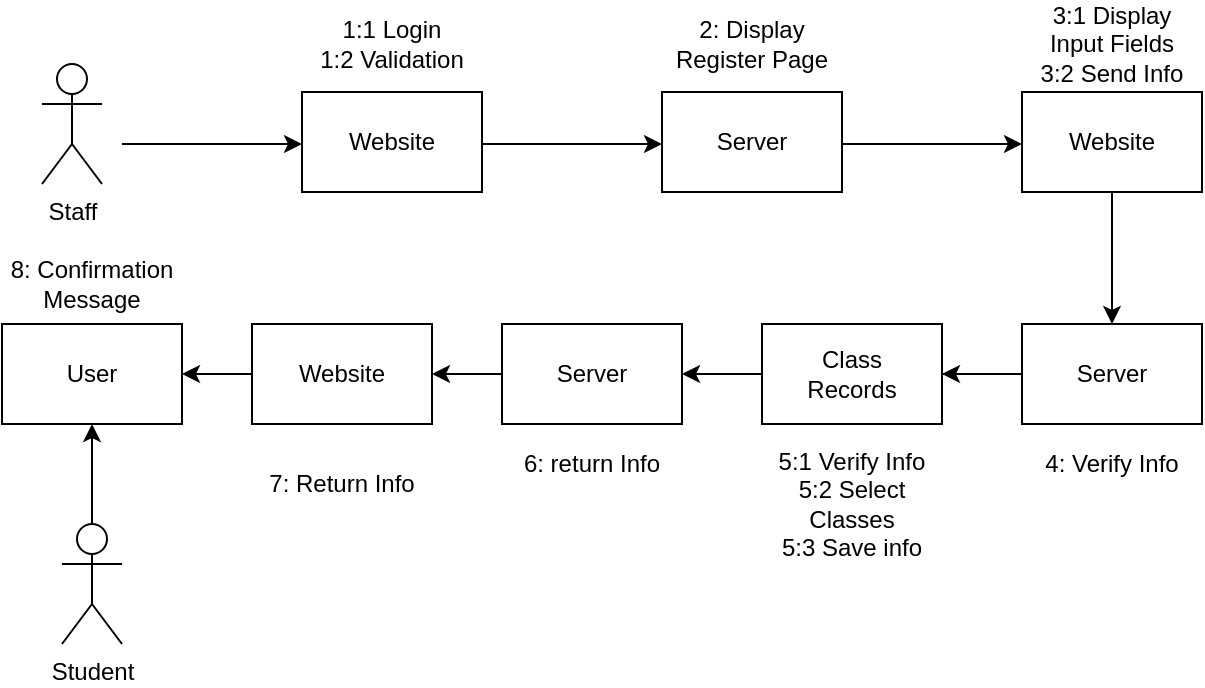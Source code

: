 <mxfile version="14.2.9" type="github" pages="2">
  <diagram id="4GrkxdD4KADzTD2SFAFI" name="Page-1">
    <mxGraphModel dx="1727" dy="857" grid="1" gridSize="10" guides="1" tooltips="1" connect="1" arrows="1" fold="1" page="1" pageScale="1" pageWidth="850" pageHeight="1100" math="0" shadow="0">
      <root>
        <mxCell id="0" />
        <mxCell id="1" parent="0" />
        <mxCell id="Fd3TnPo27QrgVxgfmO0y-1" value="Staff" style="shape=umlActor;verticalLabelPosition=bottom;verticalAlign=top;html=1;outlineConnect=0;" vertex="1" parent="1">
          <mxGeometry x="40" y="40" width="30" height="60" as="geometry" />
        </mxCell>
        <mxCell id="Fd3TnPo27QrgVxgfmO0y-2" value="" style="endArrow=classic;html=1;" edge="1" parent="1">
          <mxGeometry width="50" height="50" relative="1" as="geometry">
            <mxPoint x="80" y="80" as="sourcePoint" />
            <mxPoint x="170" y="80" as="targetPoint" />
          </mxGeometry>
        </mxCell>
        <mxCell id="Fd3TnPo27QrgVxgfmO0y-3" value="" style="rounded=0;whiteSpace=wrap;html=1;" vertex="1" parent="1">
          <mxGeometry x="170" y="54" width="90" height="50" as="geometry" />
        </mxCell>
        <mxCell id="Fd3TnPo27QrgVxgfmO0y-4" value="Website" style="text;html=1;strokeColor=none;fillColor=none;align=center;verticalAlign=middle;whiteSpace=wrap;rounded=0;" vertex="1" parent="1">
          <mxGeometry x="195" y="69" width="40" height="20" as="geometry" />
        </mxCell>
        <mxCell id="Fd3TnPo27QrgVxgfmO0y-5" value="" style="endArrow=classic;html=1;" edge="1" parent="1">
          <mxGeometry width="50" height="50" relative="1" as="geometry">
            <mxPoint x="260" y="80" as="sourcePoint" />
            <mxPoint x="350" y="80" as="targetPoint" />
          </mxGeometry>
        </mxCell>
        <mxCell id="Fd3TnPo27QrgVxgfmO0y-6" value="" style="rounded=0;whiteSpace=wrap;html=1;" vertex="1" parent="1">
          <mxGeometry x="350" y="54" width="90" height="50" as="geometry" />
        </mxCell>
        <mxCell id="Fd3TnPo27QrgVxgfmO0y-7" value="Server" style="text;html=1;strokeColor=none;fillColor=none;align=center;verticalAlign=middle;whiteSpace=wrap;rounded=0;" vertex="1" parent="1">
          <mxGeometry x="375" y="69" width="40" height="20" as="geometry" />
        </mxCell>
        <mxCell id="Fd3TnPo27QrgVxgfmO0y-8" value="" style="endArrow=classic;html=1;" edge="1" parent="1">
          <mxGeometry width="50" height="50" relative="1" as="geometry">
            <mxPoint x="440" y="80" as="sourcePoint" />
            <mxPoint x="530" y="80" as="targetPoint" />
          </mxGeometry>
        </mxCell>
        <mxCell id="Fd3TnPo27QrgVxgfmO0y-9" value="" style="rounded=0;whiteSpace=wrap;html=1;" vertex="1" parent="1">
          <mxGeometry x="530" y="54" width="90" height="50" as="geometry" />
        </mxCell>
        <mxCell id="Fd3TnPo27QrgVxgfmO0y-10" value="Website" style="text;html=1;strokeColor=none;fillColor=none;align=center;verticalAlign=middle;whiteSpace=wrap;rounded=0;" vertex="1" parent="1">
          <mxGeometry x="555" y="69" width="40" height="20" as="geometry" />
        </mxCell>
        <mxCell id="Fd3TnPo27QrgVxgfmO0y-11" value="" style="endArrow=classic;html=1;exitX=0.5;exitY=1;exitDx=0;exitDy=0;" edge="1" parent="1" source="Fd3TnPo27QrgVxgfmO0y-9">
          <mxGeometry width="50" height="50" relative="1" as="geometry">
            <mxPoint x="380" y="160" as="sourcePoint" />
            <mxPoint x="575" y="170" as="targetPoint" />
          </mxGeometry>
        </mxCell>
        <mxCell id="Fd3TnPo27QrgVxgfmO0y-12" value="" style="rounded=0;whiteSpace=wrap;html=1;" vertex="1" parent="1">
          <mxGeometry x="530" y="170" width="90" height="50" as="geometry" />
        </mxCell>
        <mxCell id="Fd3TnPo27QrgVxgfmO0y-13" value="Server" style="text;html=1;strokeColor=none;fillColor=none;align=center;verticalAlign=middle;whiteSpace=wrap;rounded=0;" vertex="1" parent="1">
          <mxGeometry x="555" y="185" width="40" height="20" as="geometry" />
        </mxCell>
        <mxCell id="Fd3TnPo27QrgVxgfmO0y-14" value="" style="endArrow=classic;html=1;exitX=0;exitY=0.5;exitDx=0;exitDy=0;entryX=1;entryY=0.5;entryDx=0;entryDy=0;" edge="1" parent="1" source="Fd3TnPo27QrgVxgfmO0y-12" target="Fd3TnPo27QrgVxgfmO0y-16">
          <mxGeometry width="50" height="50" relative="1" as="geometry">
            <mxPoint x="380" y="160" as="sourcePoint" />
            <mxPoint x="450" y="195" as="targetPoint" />
          </mxGeometry>
        </mxCell>
        <mxCell id="Fd3TnPo27QrgVxgfmO0y-20" style="edgeStyle=orthogonalEdgeStyle;rounded=0;orthogonalLoop=1;jettySize=auto;html=1;" edge="1" parent="1">
          <mxGeometry relative="1" as="geometry">
            <mxPoint x="360" y="195" as="targetPoint" />
            <mxPoint x="500.0" y="195" as="sourcePoint" />
          </mxGeometry>
        </mxCell>
        <mxCell id="Fd3TnPo27QrgVxgfmO0y-16" value="" style="rounded=0;whiteSpace=wrap;html=1;" vertex="1" parent="1">
          <mxGeometry x="400" y="170" width="90" height="50" as="geometry" />
        </mxCell>
        <mxCell id="Fd3TnPo27QrgVxgfmO0y-17" value="Class Records" style="text;html=1;strokeColor=none;fillColor=none;align=center;verticalAlign=middle;whiteSpace=wrap;rounded=0;" vertex="1" parent="1">
          <mxGeometry x="425" y="185" width="40" height="20" as="geometry" />
        </mxCell>
        <mxCell id="iiKzWFBmPBKAXOriVSYP-5" style="edgeStyle=orthogonalEdgeStyle;rounded=0;orthogonalLoop=1;jettySize=auto;html=1;entryX=1;entryY=0.5;entryDx=0;entryDy=0;" edge="1" parent="1" source="Fd3TnPo27QrgVxgfmO0y-18" target="iiKzWFBmPBKAXOriVSYP-3">
          <mxGeometry relative="1" as="geometry" />
        </mxCell>
        <mxCell id="Fd3TnPo27QrgVxgfmO0y-18" value="" style="rounded=0;whiteSpace=wrap;html=1;" vertex="1" parent="1">
          <mxGeometry x="270" y="170" width="90" height="50" as="geometry" />
        </mxCell>
        <mxCell id="Fd3TnPo27QrgVxgfmO0y-19" value="Server" style="text;html=1;strokeColor=none;fillColor=none;align=center;verticalAlign=middle;whiteSpace=wrap;rounded=0;" vertex="1" parent="1">
          <mxGeometry x="295" y="185" width="40" height="20" as="geometry" />
        </mxCell>
        <mxCell id="iiKzWFBmPBKAXOriVSYP-10" style="edgeStyle=orthogonalEdgeStyle;rounded=0;orthogonalLoop=1;jettySize=auto;html=1;entryX=1;entryY=0.5;entryDx=0;entryDy=0;" edge="1" parent="1" source="iiKzWFBmPBKAXOriVSYP-3" target="iiKzWFBmPBKAXOriVSYP-8">
          <mxGeometry relative="1" as="geometry" />
        </mxCell>
        <mxCell id="iiKzWFBmPBKAXOriVSYP-3" value="" style="rounded=0;whiteSpace=wrap;html=1;" vertex="1" parent="1">
          <mxGeometry x="145" y="170" width="90" height="50" as="geometry" />
        </mxCell>
        <mxCell id="iiKzWFBmPBKAXOriVSYP-4" value="Website" style="text;html=1;strokeColor=none;fillColor=none;align=center;verticalAlign=middle;whiteSpace=wrap;rounded=0;" vertex="1" parent="1">
          <mxGeometry x="170" y="185" width="40" height="20" as="geometry" />
        </mxCell>
        <mxCell id="iiKzWFBmPBKAXOriVSYP-8" value="" style="rounded=0;whiteSpace=wrap;html=1;" vertex="1" parent="1">
          <mxGeometry x="20" y="170" width="90" height="50" as="geometry" />
        </mxCell>
        <mxCell id="iiKzWFBmPBKAXOriVSYP-9" value="User" style="text;html=1;strokeColor=none;fillColor=none;align=center;verticalAlign=middle;whiteSpace=wrap;rounded=0;" vertex="1" parent="1">
          <mxGeometry x="45" y="185" width="40" height="20" as="geometry" />
        </mxCell>
        <mxCell id="iiKzWFBmPBKAXOriVSYP-12" style="edgeStyle=orthogonalEdgeStyle;rounded=0;orthogonalLoop=1;jettySize=auto;html=1;entryX=0.5;entryY=1;entryDx=0;entryDy=0;" edge="1" parent="1" source="iiKzWFBmPBKAXOriVSYP-11" target="iiKzWFBmPBKAXOriVSYP-8">
          <mxGeometry relative="1" as="geometry" />
        </mxCell>
        <mxCell id="iiKzWFBmPBKAXOriVSYP-11" value="Student" style="shape=umlActor;verticalLabelPosition=bottom;verticalAlign=top;html=1;outlineConnect=0;" vertex="1" parent="1">
          <mxGeometry x="50" y="270" width="30" height="60" as="geometry" />
        </mxCell>
        <mxCell id="iiKzWFBmPBKAXOriVSYP-13" value="1:1 Login&lt;br&gt;1:2 Validation" style="text;html=1;strokeColor=none;fillColor=none;align=center;verticalAlign=middle;whiteSpace=wrap;rounded=0;" vertex="1" parent="1">
          <mxGeometry x="170" y="20" width="90" height="20" as="geometry" />
        </mxCell>
        <mxCell id="iiKzWFBmPBKAXOriVSYP-14" value="2: Display Register Page" style="text;html=1;strokeColor=none;fillColor=none;align=center;verticalAlign=middle;whiteSpace=wrap;rounded=0;" vertex="1" parent="1">
          <mxGeometry x="350" y="20" width="90" height="20" as="geometry" />
        </mxCell>
        <mxCell id="iiKzWFBmPBKAXOriVSYP-15" value="3:1 Display Input Fields&lt;br&gt;3:2 Send Info" style="text;html=1;strokeColor=none;fillColor=none;align=center;verticalAlign=middle;whiteSpace=wrap;rounded=0;" vertex="1" parent="1">
          <mxGeometry x="530" y="20" width="90" height="20" as="geometry" />
        </mxCell>
        <mxCell id="iiKzWFBmPBKAXOriVSYP-16" value="4: Verify Info" style="text;html=1;strokeColor=none;fillColor=none;align=center;verticalAlign=middle;whiteSpace=wrap;rounded=0;" vertex="1" parent="1">
          <mxGeometry x="530" y="230" width="90" height="20" as="geometry" />
        </mxCell>
        <mxCell id="iiKzWFBmPBKAXOriVSYP-17" value="5:1 Verify Info&lt;br&gt;5:2 Select Classes&lt;br&gt;5:3 Save info" style="text;html=1;strokeColor=none;fillColor=none;align=center;verticalAlign=middle;whiteSpace=wrap;rounded=0;" vertex="1" parent="1">
          <mxGeometry x="400" y="250" width="90" height="20" as="geometry" />
        </mxCell>
        <mxCell id="iiKzWFBmPBKAXOriVSYP-18" value="6: return Info" style="text;html=1;strokeColor=none;fillColor=none;align=center;verticalAlign=middle;whiteSpace=wrap;rounded=0;" vertex="1" parent="1">
          <mxGeometry x="270" y="230" width="90" height="20" as="geometry" />
        </mxCell>
        <mxCell id="iiKzWFBmPBKAXOriVSYP-19" value="7: Return Info" style="text;html=1;strokeColor=none;fillColor=none;align=center;verticalAlign=middle;whiteSpace=wrap;rounded=0;" vertex="1" parent="1">
          <mxGeometry x="145" y="240" width="90" height="20" as="geometry" />
        </mxCell>
        <mxCell id="iiKzWFBmPBKAXOriVSYP-20" value="8: Confirmation Message" style="text;html=1;strokeColor=none;fillColor=none;align=center;verticalAlign=middle;whiteSpace=wrap;rounded=0;" vertex="1" parent="1">
          <mxGeometry x="20" y="140" width="90" height="20" as="geometry" />
        </mxCell>
      </root>
    </mxGraphModel>
  </diagram>
  <diagram id="KbN5XfwqzbEARcTn31UQ" name="Page-2">
    <mxGraphModel dx="364" dy="584" grid="1" gridSize="10" guides="1" tooltips="1" connect="1" arrows="1" fold="1" page="1" pageScale="1" pageWidth="850" pageHeight="1100" math="0" shadow="0">
      <root>
        <mxCell id="V34y5Nfk01AdZzsgAtXa-0" />
        <mxCell id="V34y5Nfk01AdZzsgAtXa-1" parent="V34y5Nfk01AdZzsgAtXa-0" />
      </root>
    </mxGraphModel>
  </diagram>
</mxfile>
